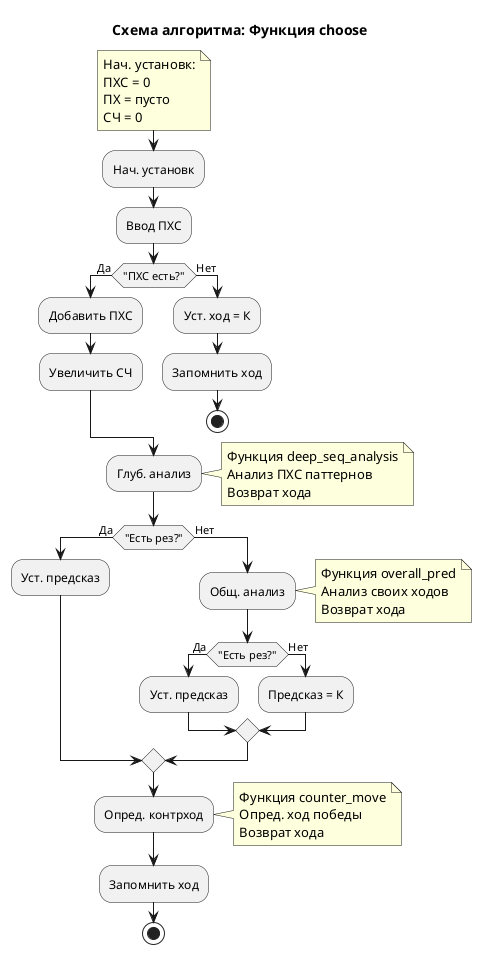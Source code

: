 @startuml
title Схема алгоритма: Функция choose

' Начальные установки:
' ПХС = 0
' ПХ = пусто
' СЧ = 0
note left
  Нач. установк:
  ПХС = 0
  ПХ = пусто
  СЧ = 0
end note

:Нач. установк;
:Ввод ПХС;

if ("ПХС есть?") then (Да)
  :Добавить ПХС;
  :Увеличить СЧ;
else (Нет)
  :Уст. ход = К;
  :Запомнить ход;
  stop
endif

:Глуб. анализ;
note right
  Функция deep_seq_analysis
  Анализ ПХС паттернов
  Возврат хода
end note

if ("Есть рез?") then (Да)
  :Уст. предсказ;
else (Нет)
  :Общ. анализ;
  note right
    Функция overall_pred
    Анализ своих ходов
    Возврат хода
  end note
  if ("Есть рез?") then (Да)
    :Уст. предсказ;
  else (Нет)
    :Предсказ = К;
  endif
endif

:Опред. контрход;
note right
  Функция counter_move
  Опред. ход победы
  Возврат хода
end note

:Запомнить ход;
stop
@enduml
